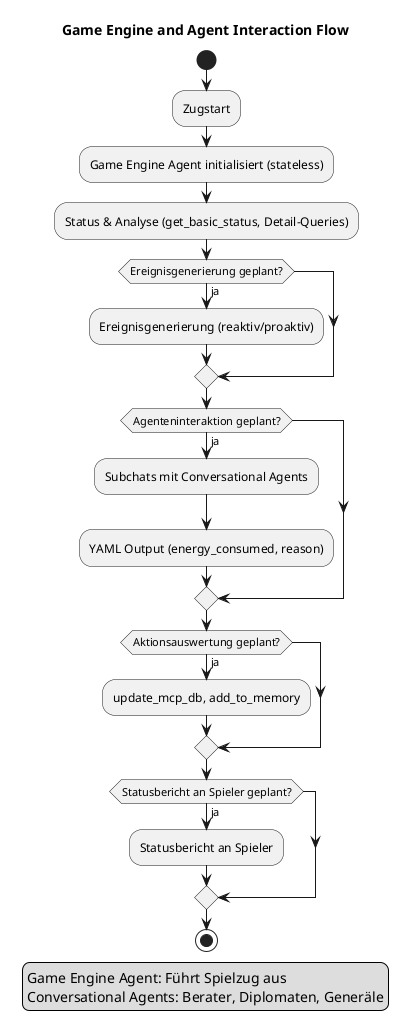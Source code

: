 @startuml
title Game Engine and Agent Interaction Flow

start
:Zugstart;

:Game Engine Agent initialisiert (stateless);
:Status & Analyse (get_basic_status, Detail-Queries);

if (Ereignisgenerierung geplant?) then (ja)
  :Ereignisgenerierung (reaktiv/proaktiv);
endif

if (Agenteninteraktion geplant?) then (ja)
  :Subchats mit Conversational Agents;
  :YAML Output (energy_consumed, reason);
endif

if (Aktionsauswertung geplant?) then (ja)
  :update_mcp_db, add_to_memory;
endif

if (Statusbericht an Spieler geplant?) then (ja)
  :Statusbericht an Spieler;
endif

stop

' Agents
legend right
  Game Engine Agent: Führt Spielzug aus
  Conversational Agents: Berater, Diplomaten, Generäle
endlegend
@enduml